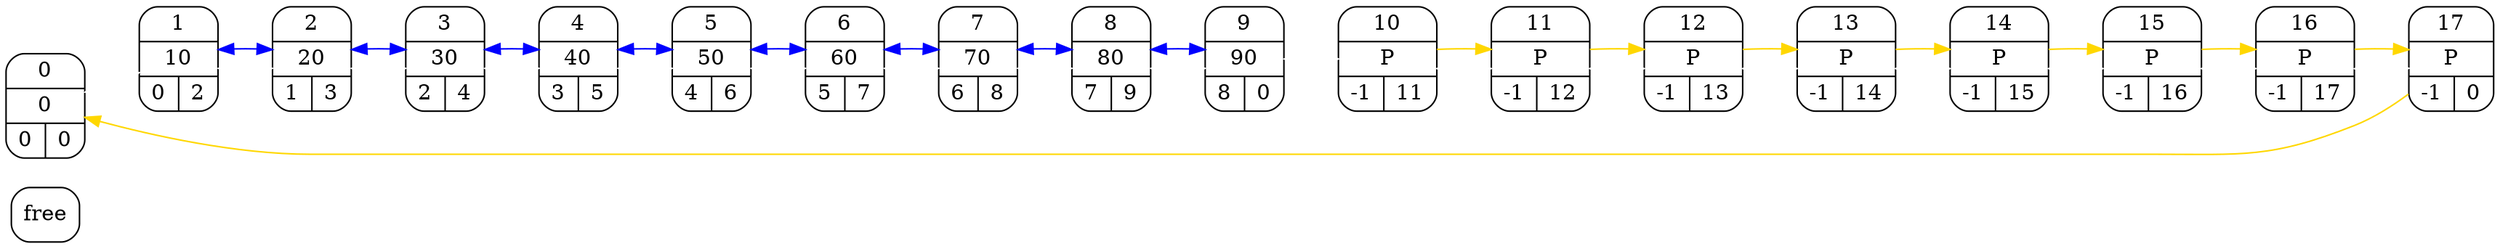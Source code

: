 digraph {
    node [shape=Mrecord, width = 0.5];
    rankdir=LR;
    free [shape = Mrecord];
    struct0 [shape= Mrecord, label = "0|0|{0|0}"];
    struct1 [shape= Mrecord, label = "1|10|{0|2}"];
    struct2 [shape= Mrecord, label = "2|20|{1|3}"];
    struct3 [shape= Mrecord, label = "3|30|{2|4}"];
    struct4 [shape= Mrecord, label = "4|40|{3|5}"];
    struct5 [shape= Mrecord, label = "5|50|{4|6}"];
    struct6 [shape= Mrecord, label = "6|60|{5|7}"];
    struct7 [shape= Mrecord, label = "7|70|{6|8}"];
    struct8 [shape= Mrecord, label = "8|80|{7|9}"];
    struct9 [shape= Mrecord, label = "9|90|{8|0}"];
    struct10 [shape= Mrecord, label = "10|P|{-1|11}"];
    struct11 [shape= Mrecord, label = "11|P|{-1|12}"];
    struct12 [shape= Mrecord, label = "12|P|{-1|13}"];
    struct13 [shape= Mrecord, label = "13|P|{-1|14}"];
    struct14 [shape= Mrecord, label = "14|P|{-1|15}"];
    struct15 [shape= Mrecord, label = "15|P|{-1|16}"];
    struct16 [shape= Mrecord, label = "16|P|{-1|17}"];
    struct17 [shape= Mrecord, label = "17|P|{-1|0}"];

    edge [dir = both, color = white]
    struct0 ->struct1 ->struct2 ->struct3 ->struct4 ->struct5 ->struct6 ->struct7 ->struct8 ->struct9 ->struct10 ->struct11 ->struct12 ->struct13 ->struct14 ->struct15 ->struct16 ->struct17;
    edge [dir = both, color = blue]
    struct1 ->struct2 ->struct3 ->struct4 ->struct5 ->struct6 ->struct7 ->struct8 ->struct9;
    edge [dir = right, color = gold]
struct10 ->struct11 ->struct12 ->struct13 ->struct14 ->struct15 ->struct16 ->struct17 ->struct0;
}

